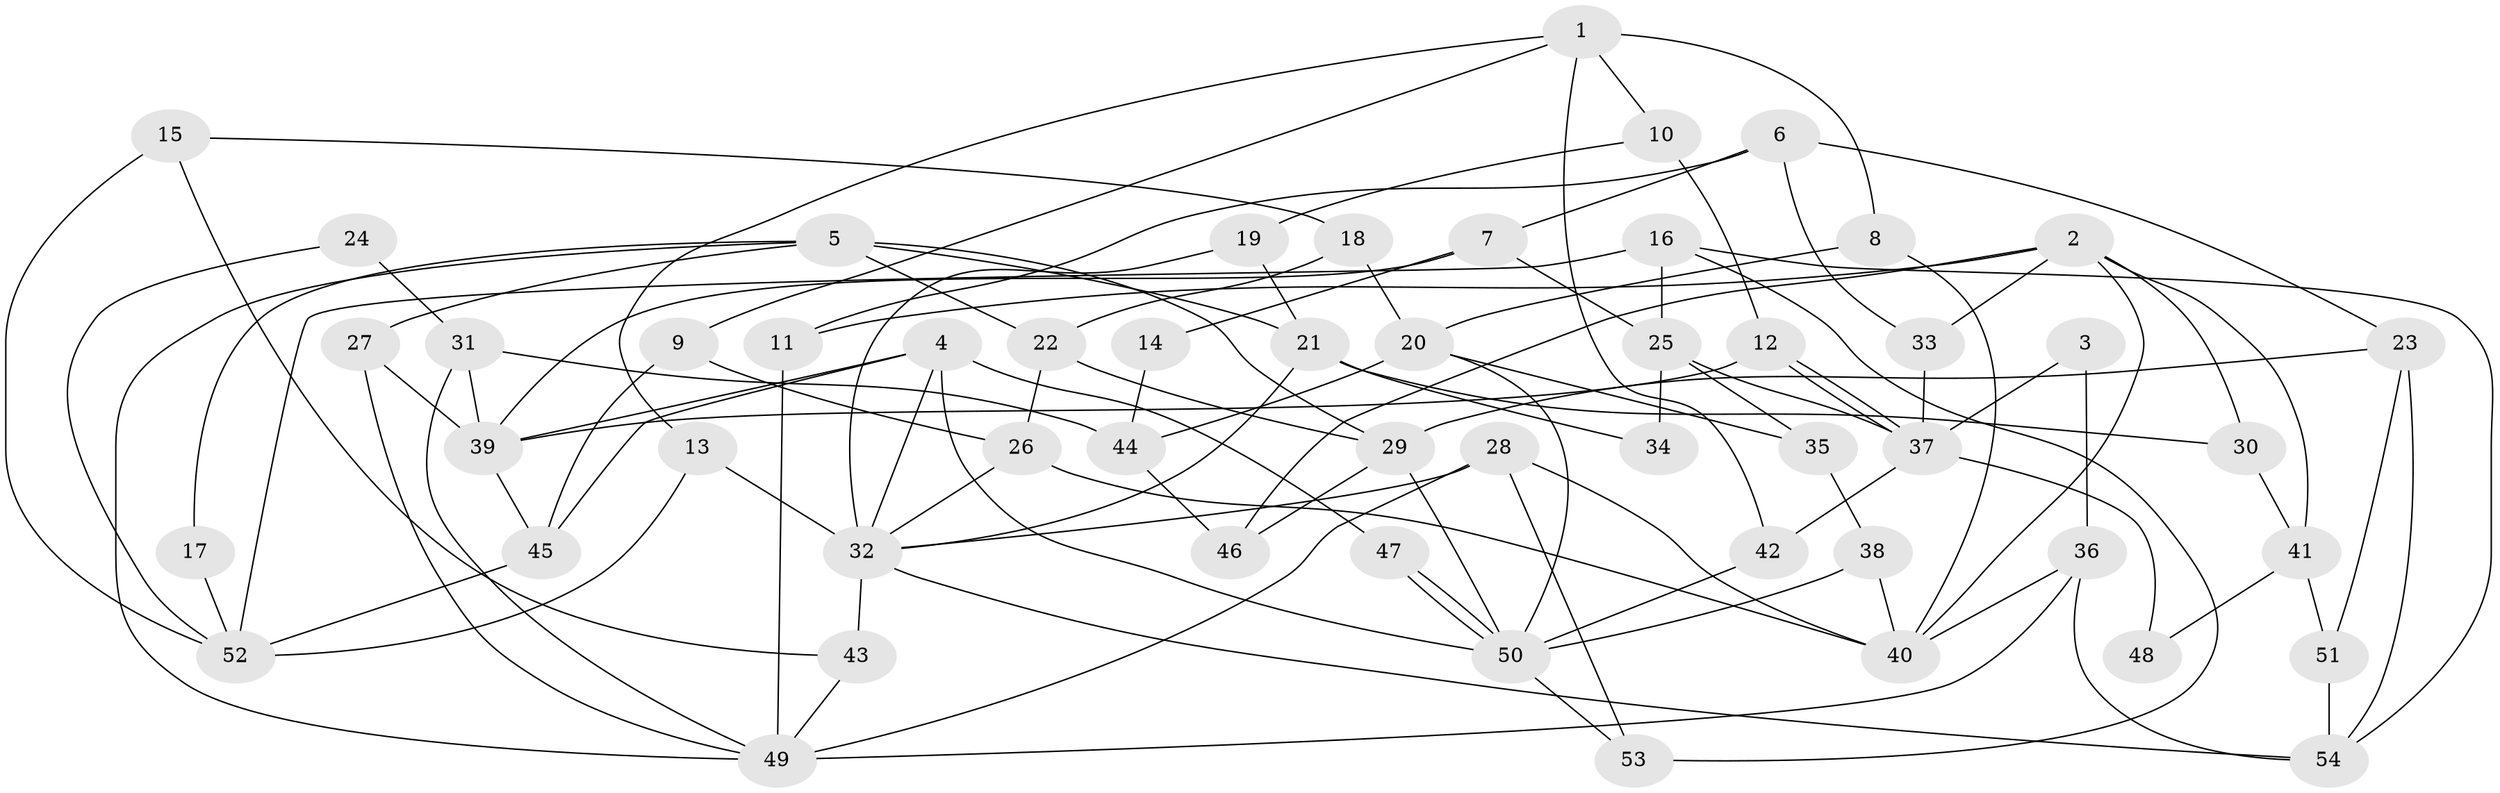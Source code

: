 // coarse degree distribution, {3: 0.13157894736842105, 6: 0.15789473684210525, 4: 0.21052631578947367, 2: 0.18421052631578946, 5: 0.18421052631578946, 9: 0.02631578947368421, 7: 0.05263157894736842, 8: 0.02631578947368421, 1: 0.02631578947368421}
// Generated by graph-tools (version 1.1) at 2025/37/03/04/25 23:37:11]
// undirected, 54 vertices, 108 edges
graph export_dot {
  node [color=gray90,style=filled];
  1;
  2;
  3;
  4;
  5;
  6;
  7;
  8;
  9;
  10;
  11;
  12;
  13;
  14;
  15;
  16;
  17;
  18;
  19;
  20;
  21;
  22;
  23;
  24;
  25;
  26;
  27;
  28;
  29;
  30;
  31;
  32;
  33;
  34;
  35;
  36;
  37;
  38;
  39;
  40;
  41;
  42;
  43;
  44;
  45;
  46;
  47;
  48;
  49;
  50;
  51;
  52;
  53;
  54;
  1 -- 13;
  1 -- 42;
  1 -- 8;
  1 -- 9;
  1 -- 10;
  2 -- 33;
  2 -- 40;
  2 -- 11;
  2 -- 30;
  2 -- 41;
  2 -- 46;
  3 -- 37;
  3 -- 36;
  4 -- 50;
  4 -- 32;
  4 -- 39;
  4 -- 45;
  4 -- 47;
  5 -- 27;
  5 -- 29;
  5 -- 17;
  5 -- 21;
  5 -- 22;
  5 -- 49;
  6 -- 23;
  6 -- 11;
  6 -- 7;
  6 -- 33;
  7 -- 39;
  7 -- 14;
  7 -- 25;
  8 -- 40;
  8 -- 20;
  9 -- 26;
  9 -- 45;
  10 -- 12;
  10 -- 19;
  11 -- 49;
  12 -- 37;
  12 -- 37;
  12 -- 39;
  13 -- 52;
  13 -- 32;
  14 -- 44;
  15 -- 18;
  15 -- 52;
  15 -- 43;
  16 -- 53;
  16 -- 54;
  16 -- 25;
  16 -- 52;
  17 -- 52;
  18 -- 22;
  18 -- 20;
  19 -- 21;
  19 -- 32;
  20 -- 50;
  20 -- 35;
  20 -- 44;
  21 -- 32;
  21 -- 30;
  21 -- 34;
  22 -- 29;
  22 -- 26;
  23 -- 29;
  23 -- 54;
  23 -- 51;
  24 -- 52;
  24 -- 31;
  25 -- 34;
  25 -- 35;
  25 -- 37;
  26 -- 32;
  26 -- 40;
  27 -- 49;
  27 -- 39;
  28 -- 49;
  28 -- 40;
  28 -- 32;
  28 -- 53;
  29 -- 50;
  29 -- 46;
  30 -- 41;
  31 -- 49;
  31 -- 39;
  31 -- 44;
  32 -- 43;
  32 -- 54;
  33 -- 37;
  35 -- 38;
  36 -- 54;
  36 -- 49;
  36 -- 40;
  37 -- 42;
  37 -- 48;
  38 -- 40;
  38 -- 50;
  39 -- 45;
  41 -- 48;
  41 -- 51;
  42 -- 50;
  43 -- 49;
  44 -- 46;
  45 -- 52;
  47 -- 50;
  47 -- 50;
  50 -- 53;
  51 -- 54;
}
